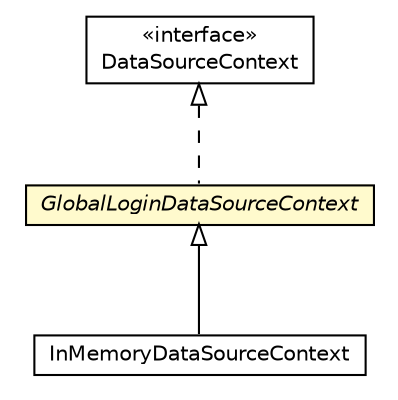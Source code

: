 #!/usr/local/bin/dot
#
# Class diagram 
# Generated by UMLGraph version R5_6_6-8-g8d7759 (http://www.umlgraph.org/)
#

digraph G {
	edge [fontname="Helvetica",fontsize=10,labelfontname="Helvetica",labelfontsize=10];
	node [fontname="Helvetica",fontsize=10,shape=plaintext];
	nodesep=0.25;
	ranksep=0.5;
	// org.dayatang.dsrouter.context.GlobalLoginDataSourceContext
	c53170 [label=<<table title="org.dayatang.dsrouter.context.GlobalLoginDataSourceContext" border="0" cellborder="1" cellspacing="0" cellpadding="2" port="p" bgcolor="lemonChiffon" href="./GlobalLoginDataSourceContext.html">
		<tr><td><table border="0" cellspacing="0" cellpadding="1">
<tr><td align="center" balign="center"><font face="Helvetica-Oblique"> GlobalLoginDataSourceContext </font></td></tr>
		</table></td></tr>
		</table>>, URL="./GlobalLoginDataSourceContext.html", fontname="Helvetica", fontcolor="black", fontsize=10.0];
	// org.dayatang.dsrouter.context.DataSourceContext
	c53171 [label=<<table title="org.dayatang.dsrouter.context.DataSourceContext" border="0" cellborder="1" cellspacing="0" cellpadding="2" port="p" href="./DataSourceContext.html">
		<tr><td><table border="0" cellspacing="0" cellpadding="1">
<tr><td align="center" balign="center"> &#171;interface&#187; </td></tr>
<tr><td align="center" balign="center"> DataSourceContext </td></tr>
		</table></td></tr>
		</table>>, URL="./DataSourceContext.html", fontname="Helvetica", fontcolor="black", fontsize=10.0];
	// org.dayatang.dsrouter.context.memory.InMemoryDataSourceContext
	c53172 [label=<<table title="org.dayatang.dsrouter.context.memory.InMemoryDataSourceContext" border="0" cellborder="1" cellspacing="0" cellpadding="2" port="p" href="./memory/InMemoryDataSourceContext.html">
		<tr><td><table border="0" cellspacing="0" cellpadding="1">
<tr><td align="center" balign="center"> InMemoryDataSourceContext </td></tr>
		</table></td></tr>
		</table>>, URL="./memory/InMemoryDataSourceContext.html", fontname="Helvetica", fontcolor="black", fontsize=10.0];
	//org.dayatang.dsrouter.context.GlobalLoginDataSourceContext implements org.dayatang.dsrouter.context.DataSourceContext
	c53171:p -> c53170:p [dir=back,arrowtail=empty,style=dashed];
	//org.dayatang.dsrouter.context.memory.InMemoryDataSourceContext extends org.dayatang.dsrouter.context.GlobalLoginDataSourceContext
	c53170:p -> c53172:p [dir=back,arrowtail=empty];
}

